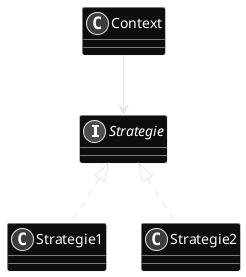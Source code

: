@startuml Patron_Strategie
skinparam backgroundcolor transparent
skinparam Monochrome reverse
interface Strategie

class Strategie1 implements Strategie
class Strategie2 implements Strategie
class Context

Context "1" --> "1 Strat" Strategie

@enduml